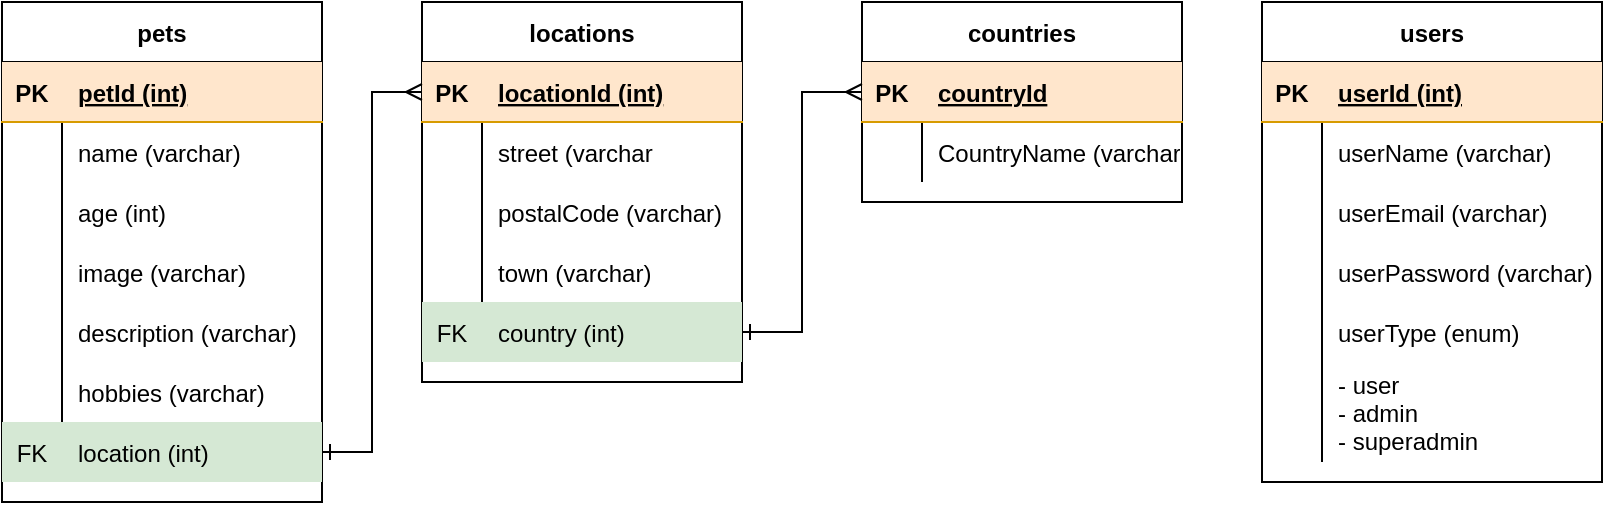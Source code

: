 <mxfile version="13.10.0" type="github">
  <diagram id="S9ceoyBOBp-LiY6cDrLX" name="Page-1">
    <mxGraphModel dx="786" dy="708" grid="1" gridSize="10" guides="1" tooltips="1" connect="1" arrows="1" fold="1" page="1" pageScale="1" pageWidth="827" pageHeight="1169" math="0" shadow="0">
      <root>
        <mxCell id="0" />
        <mxCell id="1" parent="0" />
        <mxCell id="QM-Ya2pY4bfz0PaY0hQm-1" value="pets" style="shape=table;startSize=30;container=1;collapsible=1;childLayout=tableLayout;fixedRows=1;rowLines=0;fontStyle=1;align=center;resizeLast=1;" parent="1" vertex="1">
          <mxGeometry x="10" y="360" width="160" height="250" as="geometry" />
        </mxCell>
        <mxCell id="QM-Ya2pY4bfz0PaY0hQm-2" value="" style="shape=partialRectangle;collapsible=0;dropTarget=0;pointerEvents=0;fillColor=#ffe6cc;top=0;left=0;bottom=1;right=0;points=[[0,0.5],[1,0.5]];portConstraint=eastwest;strokeColor=#d79b00;" parent="QM-Ya2pY4bfz0PaY0hQm-1" vertex="1">
          <mxGeometry y="30" width="160" height="30" as="geometry" />
        </mxCell>
        <mxCell id="QM-Ya2pY4bfz0PaY0hQm-3" value="PK" style="shape=partialRectangle;connectable=0;fillColor=none;top=0;left=0;bottom=0;right=0;fontStyle=1;overflow=hidden;" parent="QM-Ya2pY4bfz0PaY0hQm-2" vertex="1">
          <mxGeometry width="30" height="30" as="geometry" />
        </mxCell>
        <mxCell id="QM-Ya2pY4bfz0PaY0hQm-4" value="petId (int)" style="shape=partialRectangle;connectable=0;fillColor=none;top=0;left=0;bottom=0;right=0;align=left;spacingLeft=6;fontStyle=5;overflow=hidden;" parent="QM-Ya2pY4bfz0PaY0hQm-2" vertex="1">
          <mxGeometry x="30" width="130" height="30" as="geometry" />
        </mxCell>
        <mxCell id="QM-Ya2pY4bfz0PaY0hQm-5" value="" style="shape=partialRectangle;collapsible=0;dropTarget=0;pointerEvents=0;fillColor=none;top=0;left=0;bottom=0;right=0;points=[[0,0.5],[1,0.5]];portConstraint=eastwest;" parent="QM-Ya2pY4bfz0PaY0hQm-1" vertex="1">
          <mxGeometry y="60" width="160" height="30" as="geometry" />
        </mxCell>
        <mxCell id="QM-Ya2pY4bfz0PaY0hQm-6" value="" style="shape=partialRectangle;connectable=0;fillColor=none;top=0;left=0;bottom=0;right=0;editable=1;overflow=hidden;" parent="QM-Ya2pY4bfz0PaY0hQm-5" vertex="1">
          <mxGeometry width="30" height="30" as="geometry" />
        </mxCell>
        <mxCell id="QM-Ya2pY4bfz0PaY0hQm-7" value="name (varchar)" style="shape=partialRectangle;connectable=0;fillColor=none;top=0;left=0;bottom=0;right=0;align=left;spacingLeft=6;overflow=hidden;" parent="QM-Ya2pY4bfz0PaY0hQm-5" vertex="1">
          <mxGeometry x="30" width="130" height="30" as="geometry" />
        </mxCell>
        <mxCell id="QM-Ya2pY4bfz0PaY0hQm-8" value="" style="shape=partialRectangle;collapsible=0;dropTarget=0;pointerEvents=0;fillColor=none;top=0;left=0;bottom=0;right=0;points=[[0,0.5],[1,0.5]];portConstraint=eastwest;" parent="QM-Ya2pY4bfz0PaY0hQm-1" vertex="1">
          <mxGeometry y="90" width="160" height="30" as="geometry" />
        </mxCell>
        <mxCell id="QM-Ya2pY4bfz0PaY0hQm-9" value="" style="shape=partialRectangle;connectable=0;fillColor=none;top=0;left=0;bottom=0;right=0;editable=1;overflow=hidden;" parent="QM-Ya2pY4bfz0PaY0hQm-8" vertex="1">
          <mxGeometry width="30" height="30" as="geometry" />
        </mxCell>
        <mxCell id="QM-Ya2pY4bfz0PaY0hQm-10" value="age (int)" style="shape=partialRectangle;connectable=0;fillColor=none;top=0;left=0;bottom=0;right=0;align=left;spacingLeft=6;overflow=hidden;" parent="QM-Ya2pY4bfz0PaY0hQm-8" vertex="1">
          <mxGeometry x="30" width="130" height="30" as="geometry" />
        </mxCell>
        <mxCell id="QM-Ya2pY4bfz0PaY0hQm-11" value="" style="shape=partialRectangle;collapsible=0;dropTarget=0;pointerEvents=0;fillColor=none;top=0;left=0;bottom=0;right=0;points=[[0,0.5],[1,0.5]];portConstraint=eastwest;" parent="QM-Ya2pY4bfz0PaY0hQm-1" vertex="1">
          <mxGeometry y="120" width="160" height="30" as="geometry" />
        </mxCell>
        <mxCell id="QM-Ya2pY4bfz0PaY0hQm-12" value="" style="shape=partialRectangle;connectable=0;fillColor=none;top=0;left=0;bottom=0;right=0;editable=1;overflow=hidden;" parent="QM-Ya2pY4bfz0PaY0hQm-11" vertex="1">
          <mxGeometry width="30" height="30" as="geometry" />
        </mxCell>
        <mxCell id="QM-Ya2pY4bfz0PaY0hQm-13" value="image (varchar)" style="shape=partialRectangle;connectable=0;fillColor=none;top=0;left=0;bottom=0;right=0;align=left;spacingLeft=6;overflow=hidden;" parent="QM-Ya2pY4bfz0PaY0hQm-11" vertex="1">
          <mxGeometry x="30" width="130" height="30" as="geometry" />
        </mxCell>
        <mxCell id="QM-Ya2pY4bfz0PaY0hQm-27" value="" style="shape=partialRectangle;collapsible=0;dropTarget=0;pointerEvents=0;fillColor=none;top=0;left=0;bottom=0;right=0;points=[[0,0.5],[1,0.5]];portConstraint=eastwest;" parent="QM-Ya2pY4bfz0PaY0hQm-1" vertex="1">
          <mxGeometry y="150" width="160" height="30" as="geometry" />
        </mxCell>
        <mxCell id="QM-Ya2pY4bfz0PaY0hQm-28" value="" style="shape=partialRectangle;connectable=0;fillColor=none;top=0;left=0;bottom=0;right=0;editable=1;overflow=hidden;" parent="QM-Ya2pY4bfz0PaY0hQm-27" vertex="1">
          <mxGeometry width="30" height="30" as="geometry" />
        </mxCell>
        <mxCell id="QM-Ya2pY4bfz0PaY0hQm-29" value="description (varchar)" style="shape=partialRectangle;connectable=0;fillColor=none;top=0;left=0;bottom=0;right=0;align=left;spacingLeft=6;overflow=hidden;" parent="QM-Ya2pY4bfz0PaY0hQm-27" vertex="1">
          <mxGeometry x="30" width="130" height="30" as="geometry" />
        </mxCell>
        <mxCell id="QM-Ya2pY4bfz0PaY0hQm-30" value="" style="shape=partialRectangle;collapsible=0;dropTarget=0;pointerEvents=0;fillColor=none;top=0;left=0;bottom=0;right=0;points=[[0,0.5],[1,0.5]];portConstraint=eastwest;" parent="QM-Ya2pY4bfz0PaY0hQm-1" vertex="1">
          <mxGeometry y="180" width="160" height="30" as="geometry" />
        </mxCell>
        <mxCell id="QM-Ya2pY4bfz0PaY0hQm-31" value="" style="shape=partialRectangle;connectable=0;fillColor=none;top=0;left=0;bottom=0;right=0;editable=1;overflow=hidden;" parent="QM-Ya2pY4bfz0PaY0hQm-30" vertex="1">
          <mxGeometry width="30" height="30" as="geometry" />
        </mxCell>
        <mxCell id="QM-Ya2pY4bfz0PaY0hQm-32" value="hobbies (varchar)" style="shape=partialRectangle;connectable=0;fillColor=none;top=0;left=0;bottom=0;right=0;align=left;spacingLeft=6;overflow=hidden;" parent="QM-Ya2pY4bfz0PaY0hQm-30" vertex="1">
          <mxGeometry x="30" width="130" height="30" as="geometry" />
        </mxCell>
        <mxCell id="QM-Ya2pY4bfz0PaY0hQm-33" value="" style="shape=partialRectangle;collapsible=0;dropTarget=0;pointerEvents=0;fillColor=#d5e8d4;top=0;left=0;bottom=0;right=0;points=[[0,0.5],[1,0.5]];portConstraint=eastwest;strokeColor=#82b366;" parent="QM-Ya2pY4bfz0PaY0hQm-1" vertex="1">
          <mxGeometry y="210" width="160" height="30" as="geometry" />
        </mxCell>
        <mxCell id="QM-Ya2pY4bfz0PaY0hQm-34" value="FK" style="shape=partialRectangle;connectable=0;fillColor=none;top=0;left=0;bottom=0;right=0;editable=1;overflow=hidden;" parent="QM-Ya2pY4bfz0PaY0hQm-33" vertex="1">
          <mxGeometry width="30" height="30" as="geometry" />
        </mxCell>
        <mxCell id="QM-Ya2pY4bfz0PaY0hQm-35" value="location (int)" style="shape=partialRectangle;connectable=0;fillColor=none;top=0;left=0;bottom=0;right=0;align=left;spacingLeft=6;overflow=hidden;" parent="QM-Ya2pY4bfz0PaY0hQm-33" vertex="1">
          <mxGeometry x="30" width="130" height="30" as="geometry" />
        </mxCell>
        <mxCell id="QM-Ya2pY4bfz0PaY0hQm-36" value="locations" style="shape=table;startSize=30;container=1;collapsible=1;childLayout=tableLayout;fixedRows=1;rowLines=0;fontStyle=1;align=center;resizeLast=1;" parent="1" vertex="1">
          <mxGeometry x="220" y="360" width="160" height="190" as="geometry" />
        </mxCell>
        <mxCell id="QM-Ya2pY4bfz0PaY0hQm-37" value="" style="shape=partialRectangle;collapsible=0;dropTarget=0;pointerEvents=0;fillColor=#ffe6cc;top=0;left=0;bottom=1;right=0;points=[[0,0.5],[1,0.5]];portConstraint=eastwest;strokeColor=#d79b00;" parent="QM-Ya2pY4bfz0PaY0hQm-36" vertex="1">
          <mxGeometry y="30" width="160" height="30" as="geometry" />
        </mxCell>
        <mxCell id="QM-Ya2pY4bfz0PaY0hQm-38" value="PK" style="shape=partialRectangle;connectable=0;fillColor=none;top=0;left=0;bottom=0;right=0;fontStyle=1;overflow=hidden;" parent="QM-Ya2pY4bfz0PaY0hQm-37" vertex="1">
          <mxGeometry width="30" height="30" as="geometry" />
        </mxCell>
        <mxCell id="QM-Ya2pY4bfz0PaY0hQm-39" value="locationId (int)" style="shape=partialRectangle;connectable=0;fillColor=none;top=0;left=0;bottom=0;right=0;align=left;spacingLeft=6;fontStyle=5;overflow=hidden;" parent="QM-Ya2pY4bfz0PaY0hQm-37" vertex="1">
          <mxGeometry x="30" width="130" height="30" as="geometry" />
        </mxCell>
        <mxCell id="QM-Ya2pY4bfz0PaY0hQm-40" value="" style="shape=partialRectangle;collapsible=0;dropTarget=0;pointerEvents=0;fillColor=none;top=0;left=0;bottom=0;right=0;points=[[0,0.5],[1,0.5]];portConstraint=eastwest;" parent="QM-Ya2pY4bfz0PaY0hQm-36" vertex="1">
          <mxGeometry y="60" width="160" height="30" as="geometry" />
        </mxCell>
        <mxCell id="QM-Ya2pY4bfz0PaY0hQm-41" value="" style="shape=partialRectangle;connectable=0;fillColor=none;top=0;left=0;bottom=0;right=0;editable=1;overflow=hidden;" parent="QM-Ya2pY4bfz0PaY0hQm-40" vertex="1">
          <mxGeometry width="30" height="30" as="geometry" />
        </mxCell>
        <mxCell id="QM-Ya2pY4bfz0PaY0hQm-42" value="street (varchar" style="shape=partialRectangle;connectable=0;fillColor=none;top=0;left=0;bottom=0;right=0;align=left;spacingLeft=6;overflow=hidden;" parent="QM-Ya2pY4bfz0PaY0hQm-40" vertex="1">
          <mxGeometry x="30" width="130" height="30" as="geometry" />
        </mxCell>
        <mxCell id="QM-Ya2pY4bfz0PaY0hQm-43" value="" style="shape=partialRectangle;collapsible=0;dropTarget=0;pointerEvents=0;fillColor=none;top=0;left=0;bottom=0;right=0;points=[[0,0.5],[1,0.5]];portConstraint=eastwest;" parent="QM-Ya2pY4bfz0PaY0hQm-36" vertex="1">
          <mxGeometry y="90" width="160" height="30" as="geometry" />
        </mxCell>
        <mxCell id="QM-Ya2pY4bfz0PaY0hQm-44" value="" style="shape=partialRectangle;connectable=0;fillColor=none;top=0;left=0;bottom=0;right=0;editable=1;overflow=hidden;" parent="QM-Ya2pY4bfz0PaY0hQm-43" vertex="1">
          <mxGeometry width="30" height="30" as="geometry" />
        </mxCell>
        <mxCell id="QM-Ya2pY4bfz0PaY0hQm-45" value="postalCode (varchar)" style="shape=partialRectangle;connectable=0;fillColor=none;top=0;left=0;bottom=0;right=0;align=left;spacingLeft=6;overflow=hidden;" parent="QM-Ya2pY4bfz0PaY0hQm-43" vertex="1">
          <mxGeometry x="30" width="130" height="30" as="geometry" />
        </mxCell>
        <mxCell id="QM-Ya2pY4bfz0PaY0hQm-46" value="" style="shape=partialRectangle;collapsible=0;dropTarget=0;pointerEvents=0;fillColor=none;top=0;left=0;bottom=0;right=0;points=[[0,0.5],[1,0.5]];portConstraint=eastwest;" parent="QM-Ya2pY4bfz0PaY0hQm-36" vertex="1">
          <mxGeometry y="120" width="160" height="30" as="geometry" />
        </mxCell>
        <mxCell id="QM-Ya2pY4bfz0PaY0hQm-47" value="" style="shape=partialRectangle;connectable=0;fillColor=none;top=0;left=0;bottom=0;right=0;editable=1;overflow=hidden;" parent="QM-Ya2pY4bfz0PaY0hQm-46" vertex="1">
          <mxGeometry width="30" height="30" as="geometry" />
        </mxCell>
        <mxCell id="QM-Ya2pY4bfz0PaY0hQm-48" value="town (varchar)" style="shape=partialRectangle;connectable=0;fillColor=none;top=0;left=0;bottom=0;right=0;align=left;spacingLeft=6;overflow=hidden;" parent="QM-Ya2pY4bfz0PaY0hQm-46" vertex="1">
          <mxGeometry x="30" width="130" height="30" as="geometry" />
        </mxCell>
        <mxCell id="QM-Ya2pY4bfz0PaY0hQm-49" value="" style="shape=partialRectangle;collapsible=0;dropTarget=0;pointerEvents=0;fillColor=#d5e8d4;top=0;left=0;bottom=0;right=0;points=[[0,0.5],[1,0.5]];portConstraint=eastwest;strokeColor=#82b366;" parent="QM-Ya2pY4bfz0PaY0hQm-36" vertex="1">
          <mxGeometry y="150" width="160" height="30" as="geometry" />
        </mxCell>
        <mxCell id="QM-Ya2pY4bfz0PaY0hQm-50" value="FK" style="shape=partialRectangle;connectable=0;fillColor=none;top=0;left=0;bottom=0;right=0;editable=1;overflow=hidden;" parent="QM-Ya2pY4bfz0PaY0hQm-49" vertex="1">
          <mxGeometry width="30" height="30" as="geometry" />
        </mxCell>
        <mxCell id="QM-Ya2pY4bfz0PaY0hQm-51" value="country (int)" style="shape=partialRectangle;connectable=0;fillColor=none;top=0;left=0;bottom=0;right=0;align=left;spacingLeft=6;overflow=hidden;" parent="QM-Ya2pY4bfz0PaY0hQm-49" vertex="1">
          <mxGeometry x="30" width="130" height="30" as="geometry" />
        </mxCell>
        <mxCell id="QM-Ya2pY4bfz0PaY0hQm-52" value="countries" style="shape=table;startSize=30;container=1;collapsible=1;childLayout=tableLayout;fixedRows=1;rowLines=0;fontStyle=1;align=center;resizeLast=1;" parent="1" vertex="1">
          <mxGeometry x="440" y="360" width="160" height="100" as="geometry" />
        </mxCell>
        <mxCell id="QM-Ya2pY4bfz0PaY0hQm-53" value="" style="shape=partialRectangle;collapsible=0;dropTarget=0;pointerEvents=0;fillColor=#ffe6cc;top=0;left=0;bottom=1;right=0;points=[[0,0.5],[1,0.5]];portConstraint=eastwest;strokeColor=#d79b00;" parent="QM-Ya2pY4bfz0PaY0hQm-52" vertex="1">
          <mxGeometry y="30" width="160" height="30" as="geometry" />
        </mxCell>
        <mxCell id="QM-Ya2pY4bfz0PaY0hQm-54" value="PK" style="shape=partialRectangle;connectable=0;fillColor=none;top=0;left=0;bottom=0;right=0;fontStyle=1;overflow=hidden;" parent="QM-Ya2pY4bfz0PaY0hQm-53" vertex="1">
          <mxGeometry width="30" height="30" as="geometry" />
        </mxCell>
        <mxCell id="QM-Ya2pY4bfz0PaY0hQm-55" value="countryId" style="shape=partialRectangle;connectable=0;fillColor=none;top=0;left=0;bottom=0;right=0;align=left;spacingLeft=6;fontStyle=5;overflow=hidden;" parent="QM-Ya2pY4bfz0PaY0hQm-53" vertex="1">
          <mxGeometry x="30" width="130" height="30" as="geometry" />
        </mxCell>
        <mxCell id="QM-Ya2pY4bfz0PaY0hQm-56" value="" style="shape=partialRectangle;collapsible=0;dropTarget=0;pointerEvents=0;fillColor=none;top=0;left=0;bottom=0;right=0;points=[[0,0.5],[1,0.5]];portConstraint=eastwest;" parent="QM-Ya2pY4bfz0PaY0hQm-52" vertex="1">
          <mxGeometry y="60" width="160" height="30" as="geometry" />
        </mxCell>
        <mxCell id="QM-Ya2pY4bfz0PaY0hQm-57" value="" style="shape=partialRectangle;connectable=0;fillColor=none;top=0;left=0;bottom=0;right=0;editable=1;overflow=hidden;" parent="QM-Ya2pY4bfz0PaY0hQm-56" vertex="1">
          <mxGeometry width="30" height="30" as="geometry" />
        </mxCell>
        <mxCell id="QM-Ya2pY4bfz0PaY0hQm-58" value="CountryName (varchar)" style="shape=partialRectangle;connectable=0;fillColor=none;top=0;left=0;bottom=0;right=0;align=left;spacingLeft=6;overflow=hidden;" parent="QM-Ya2pY4bfz0PaY0hQm-56" vertex="1">
          <mxGeometry x="30" width="130" height="30" as="geometry" />
        </mxCell>
        <mxCell id="QM-Ya2pY4bfz0PaY0hQm-67" style="edgeStyle=orthogonalEdgeStyle;rounded=0;orthogonalLoop=1;jettySize=auto;html=1;entryX=0;entryY=0.5;entryDx=0;entryDy=0;endArrow=ERmany;endFill=0;startArrow=ERone;startFill=0;" parent="1" source="QM-Ya2pY4bfz0PaY0hQm-33" target="QM-Ya2pY4bfz0PaY0hQm-37" edge="1">
          <mxGeometry relative="1" as="geometry" />
        </mxCell>
        <mxCell id="QM-Ya2pY4bfz0PaY0hQm-68" style="edgeStyle=orthogonalEdgeStyle;rounded=0;orthogonalLoop=1;jettySize=auto;html=1;entryX=0;entryY=0.5;entryDx=0;entryDy=0;startArrow=ERone;startFill=0;endArrow=ERmany;endFill=0;" parent="1" source="QM-Ya2pY4bfz0PaY0hQm-49" target="QM-Ya2pY4bfz0PaY0hQm-53" edge="1">
          <mxGeometry relative="1" as="geometry" />
        </mxCell>
        <mxCell id="QM-Ya2pY4bfz0PaY0hQm-69" value="users" style="shape=table;startSize=30;container=1;collapsible=1;childLayout=tableLayout;fixedRows=1;rowLines=0;fontStyle=1;align=center;resizeLast=1;" parent="1" vertex="1">
          <mxGeometry x="640" y="360" width="170" height="240" as="geometry" />
        </mxCell>
        <mxCell id="QM-Ya2pY4bfz0PaY0hQm-70" value="" style="shape=partialRectangle;collapsible=0;dropTarget=0;pointerEvents=0;fillColor=#ffe6cc;top=0;left=0;bottom=1;right=0;points=[[0,0.5],[1,0.5]];portConstraint=eastwest;strokeColor=#d79b00;" parent="QM-Ya2pY4bfz0PaY0hQm-69" vertex="1">
          <mxGeometry y="30" width="170" height="30" as="geometry" />
        </mxCell>
        <mxCell id="QM-Ya2pY4bfz0PaY0hQm-71" value="PK" style="shape=partialRectangle;connectable=0;fillColor=none;top=0;left=0;bottom=0;right=0;fontStyle=1;overflow=hidden;" parent="QM-Ya2pY4bfz0PaY0hQm-70" vertex="1">
          <mxGeometry width="30" height="30" as="geometry" />
        </mxCell>
        <mxCell id="QM-Ya2pY4bfz0PaY0hQm-72" value="userId (int)" style="shape=partialRectangle;connectable=0;fillColor=none;top=0;left=0;bottom=0;right=0;align=left;spacingLeft=6;fontStyle=5;overflow=hidden;" parent="QM-Ya2pY4bfz0PaY0hQm-70" vertex="1">
          <mxGeometry x="30" width="140" height="30" as="geometry" />
        </mxCell>
        <mxCell id="QM-Ya2pY4bfz0PaY0hQm-73" value="" style="shape=partialRectangle;collapsible=0;dropTarget=0;pointerEvents=0;fillColor=none;top=0;left=0;bottom=0;right=0;points=[[0,0.5],[1,0.5]];portConstraint=eastwest;" parent="QM-Ya2pY4bfz0PaY0hQm-69" vertex="1">
          <mxGeometry y="60" width="170" height="30" as="geometry" />
        </mxCell>
        <mxCell id="QM-Ya2pY4bfz0PaY0hQm-74" value="" style="shape=partialRectangle;connectable=0;fillColor=none;top=0;left=0;bottom=0;right=0;editable=1;overflow=hidden;" parent="QM-Ya2pY4bfz0PaY0hQm-73" vertex="1">
          <mxGeometry width="30" height="30" as="geometry" />
        </mxCell>
        <mxCell id="QM-Ya2pY4bfz0PaY0hQm-75" value="userName (varchar)" style="shape=partialRectangle;connectable=0;fillColor=none;top=0;left=0;bottom=0;right=0;align=left;spacingLeft=6;overflow=hidden;" parent="QM-Ya2pY4bfz0PaY0hQm-73" vertex="1">
          <mxGeometry x="30" width="140" height="30" as="geometry" />
        </mxCell>
        <mxCell id="QM-Ya2pY4bfz0PaY0hQm-76" value="" style="shape=partialRectangle;collapsible=0;dropTarget=0;pointerEvents=0;fillColor=none;top=0;left=0;bottom=0;right=0;points=[[0,0.5],[1,0.5]];portConstraint=eastwest;" parent="QM-Ya2pY4bfz0PaY0hQm-69" vertex="1">
          <mxGeometry y="90" width="170" height="30" as="geometry" />
        </mxCell>
        <mxCell id="QM-Ya2pY4bfz0PaY0hQm-77" value="" style="shape=partialRectangle;connectable=0;fillColor=none;top=0;left=0;bottom=0;right=0;editable=1;overflow=hidden;" parent="QM-Ya2pY4bfz0PaY0hQm-76" vertex="1">
          <mxGeometry width="30" height="30" as="geometry" />
        </mxCell>
        <mxCell id="QM-Ya2pY4bfz0PaY0hQm-78" value="userEmail (varchar)" style="shape=partialRectangle;connectable=0;fillColor=none;top=0;left=0;bottom=0;right=0;align=left;spacingLeft=6;overflow=hidden;" parent="QM-Ya2pY4bfz0PaY0hQm-76" vertex="1">
          <mxGeometry x="30" width="140" height="30" as="geometry" />
        </mxCell>
        <mxCell id="QM-Ya2pY4bfz0PaY0hQm-79" value="" style="shape=partialRectangle;collapsible=0;dropTarget=0;pointerEvents=0;fillColor=none;top=0;left=0;bottom=0;right=0;points=[[0,0.5],[1,0.5]];portConstraint=eastwest;" parent="QM-Ya2pY4bfz0PaY0hQm-69" vertex="1">
          <mxGeometry y="120" width="170" height="30" as="geometry" />
        </mxCell>
        <mxCell id="QM-Ya2pY4bfz0PaY0hQm-80" value="" style="shape=partialRectangle;connectable=0;fillColor=none;top=0;left=0;bottom=0;right=0;editable=1;overflow=hidden;" parent="QM-Ya2pY4bfz0PaY0hQm-79" vertex="1">
          <mxGeometry width="30" height="30" as="geometry" />
        </mxCell>
        <mxCell id="QM-Ya2pY4bfz0PaY0hQm-81" value="userPassword (varchar)" style="shape=partialRectangle;connectable=0;fillColor=none;top=0;left=0;bottom=0;right=0;align=left;spacingLeft=6;overflow=hidden;" parent="QM-Ya2pY4bfz0PaY0hQm-79" vertex="1">
          <mxGeometry x="30" width="140" height="30" as="geometry" />
        </mxCell>
        <mxCell id="QM-Ya2pY4bfz0PaY0hQm-82" value="" style="shape=partialRectangle;collapsible=0;dropTarget=0;pointerEvents=0;fillColor=none;top=0;left=0;bottom=0;right=0;points=[[0,0.5],[1,0.5]];portConstraint=eastwest;" parent="QM-Ya2pY4bfz0PaY0hQm-69" vertex="1">
          <mxGeometry y="150" width="170" height="30" as="geometry" />
        </mxCell>
        <mxCell id="QM-Ya2pY4bfz0PaY0hQm-83" value="" style="shape=partialRectangle;connectable=0;fillColor=none;top=0;left=0;bottom=0;right=0;editable=1;overflow=hidden;" parent="QM-Ya2pY4bfz0PaY0hQm-82" vertex="1">
          <mxGeometry width="30" height="30" as="geometry" />
        </mxCell>
        <mxCell id="QM-Ya2pY4bfz0PaY0hQm-84" value="userType (enum)" style="shape=partialRectangle;connectable=0;fillColor=none;top=0;left=0;bottom=0;right=0;align=left;spacingLeft=6;overflow=hidden;" parent="QM-Ya2pY4bfz0PaY0hQm-82" vertex="1">
          <mxGeometry x="30" width="140" height="30" as="geometry" />
        </mxCell>
        <mxCell id="QM-Ya2pY4bfz0PaY0hQm-85" value="" style="shape=partialRectangle;collapsible=0;dropTarget=0;pointerEvents=0;fillColor=none;top=0;left=0;bottom=0;right=0;points=[[0,0.5],[1,0.5]];portConstraint=eastwest;" parent="QM-Ya2pY4bfz0PaY0hQm-69" vertex="1">
          <mxGeometry y="180" width="170" height="50" as="geometry" />
        </mxCell>
        <mxCell id="QM-Ya2pY4bfz0PaY0hQm-86" value="" style="shape=partialRectangle;connectable=0;fillColor=none;top=0;left=0;bottom=0;right=0;editable=1;overflow=hidden;" parent="QM-Ya2pY4bfz0PaY0hQm-85" vertex="1">
          <mxGeometry width="30" height="50" as="geometry" />
        </mxCell>
        <mxCell id="QM-Ya2pY4bfz0PaY0hQm-87" value="- user&#xa;- admin&#xa;- superadmin" style="shape=partialRectangle;connectable=0;fillColor=none;top=0;left=0;bottom=0;right=0;align=left;spacingLeft=6;overflow=hidden;" parent="QM-Ya2pY4bfz0PaY0hQm-85" vertex="1">
          <mxGeometry x="30" width="140" height="50" as="geometry" />
        </mxCell>
      </root>
    </mxGraphModel>
  </diagram>
</mxfile>
